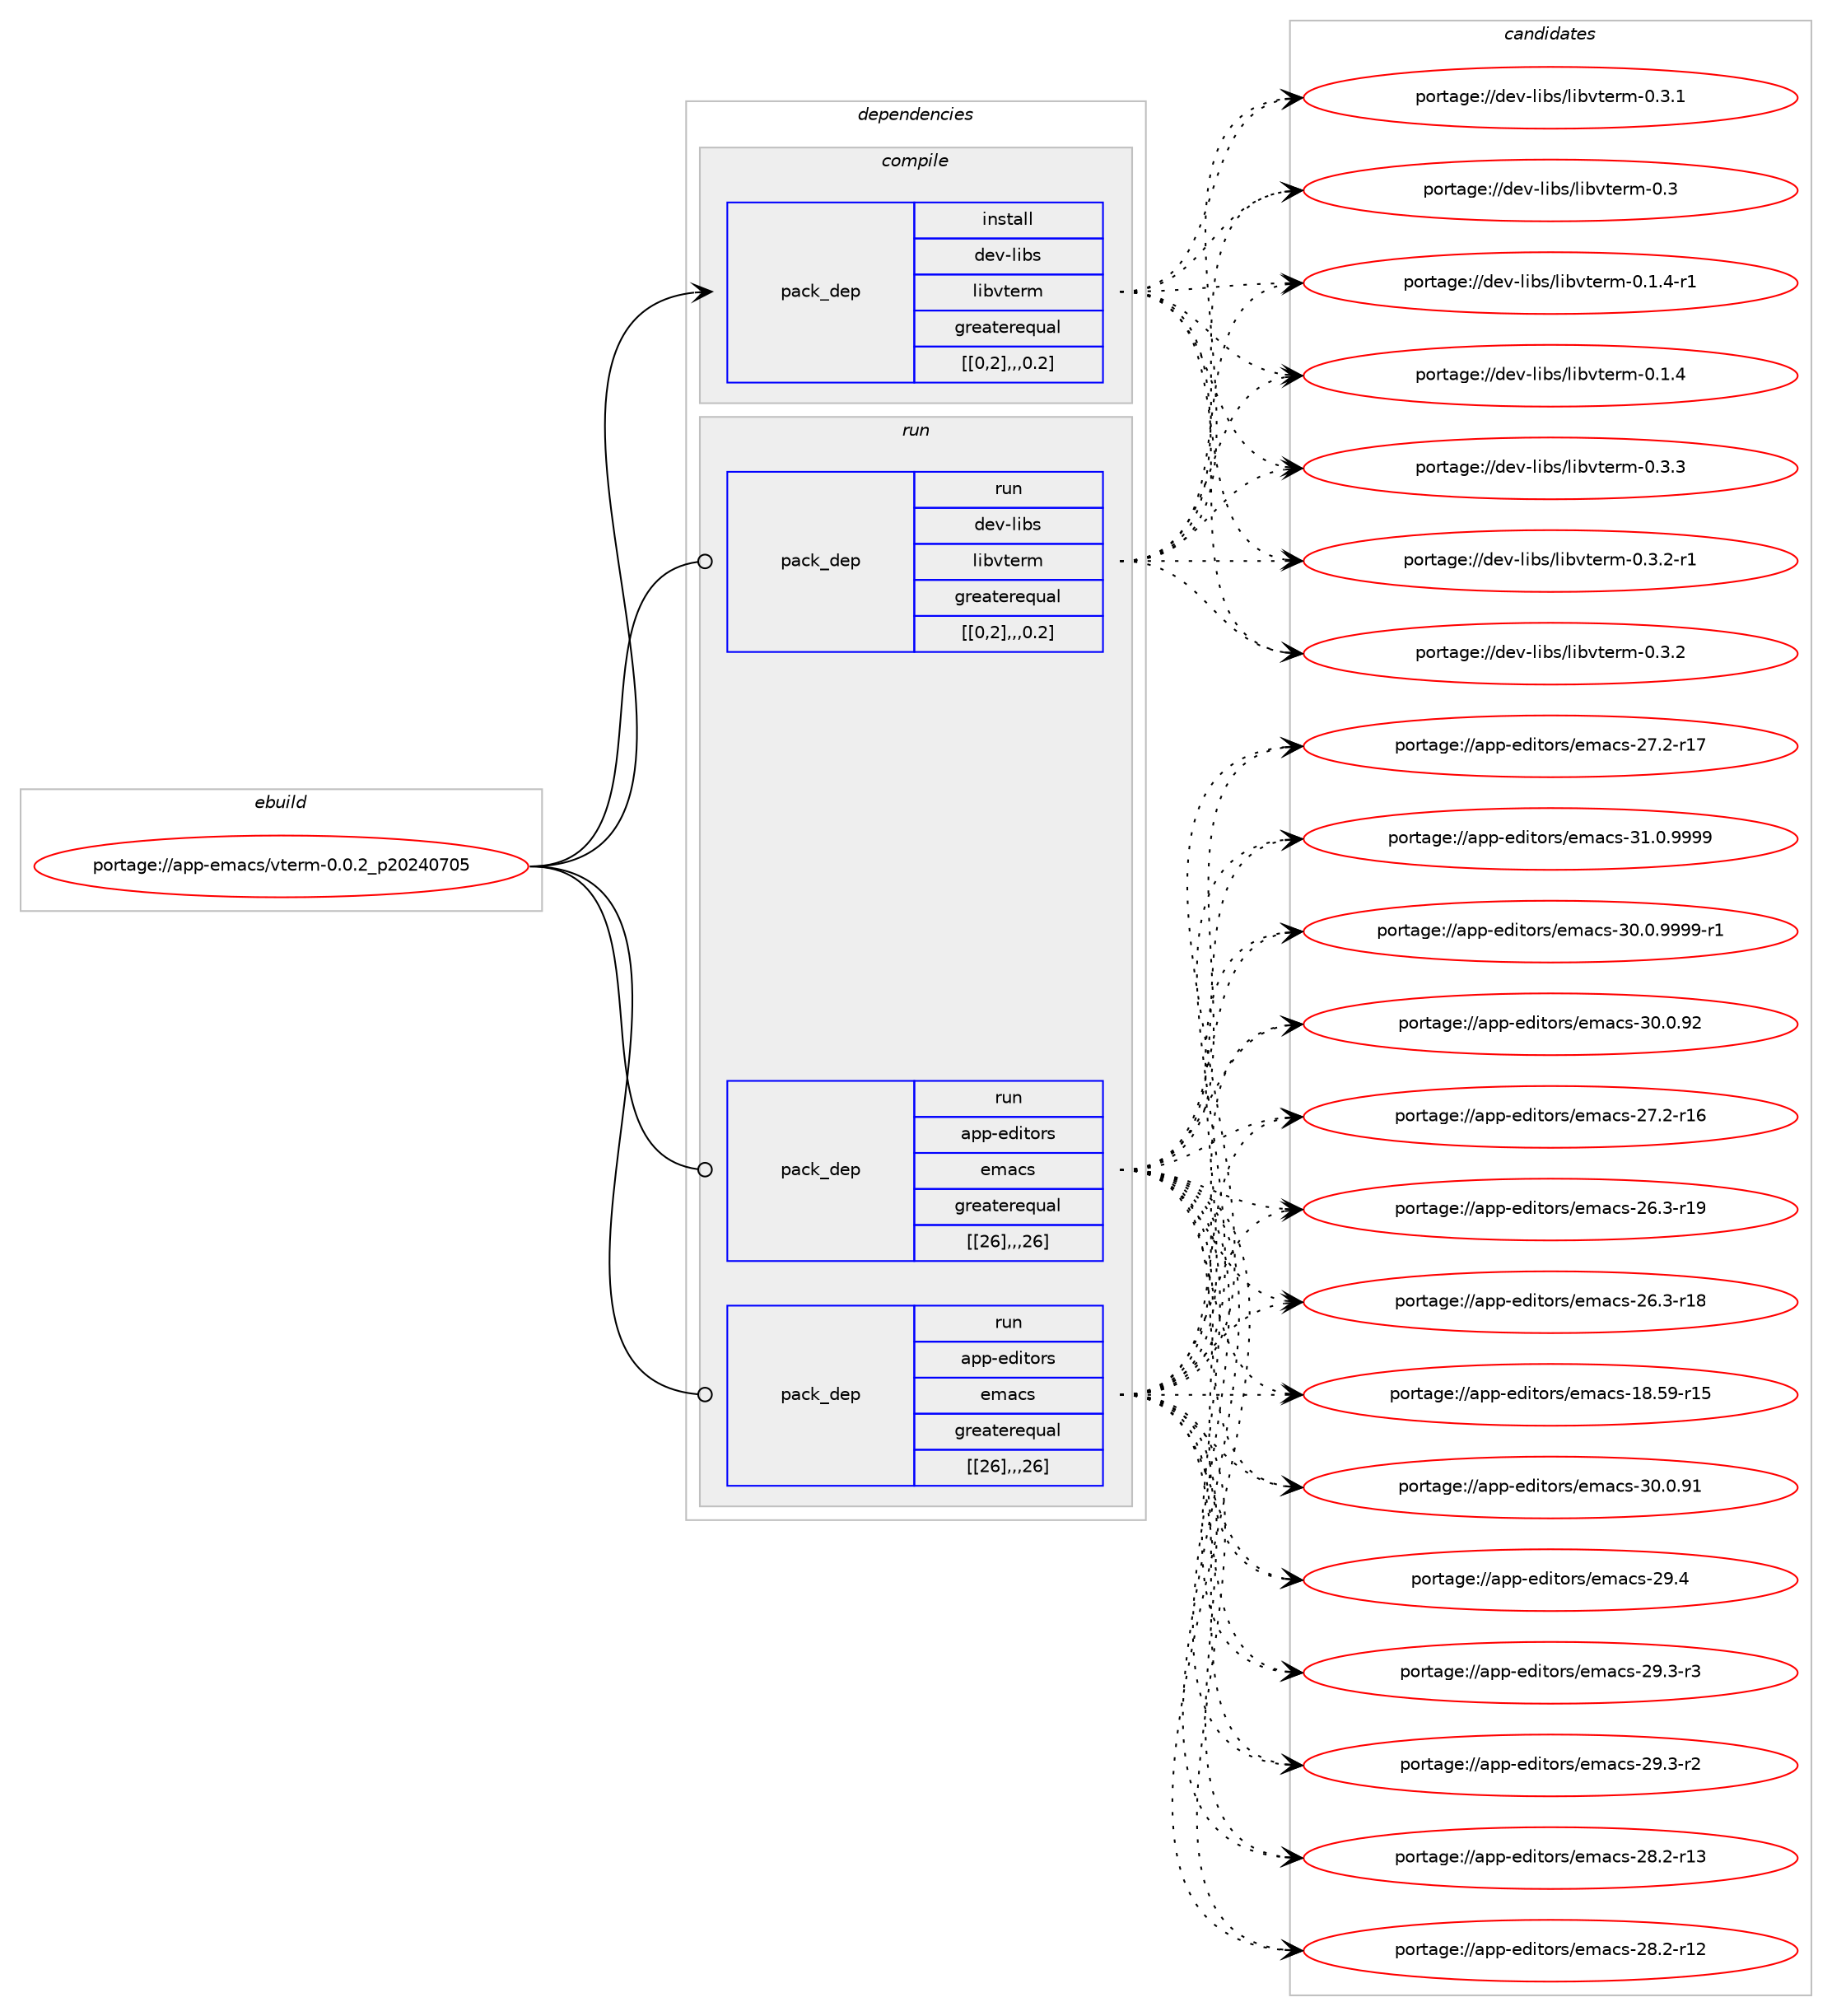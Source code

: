 digraph prolog {

# *************
# Graph options
# *************

newrank=true;
concentrate=true;
compound=true;
graph [rankdir=LR,fontname=Helvetica,fontsize=10,ranksep=1.5];#, ranksep=2.5, nodesep=0.2];
edge  [arrowhead=vee];
node  [fontname=Helvetica,fontsize=10];

# **********
# The ebuild
# **********

subgraph cluster_leftcol {
color=gray;
label=<<i>ebuild</i>>;
id [label="portage://app-emacs/vterm-0.0.2_p20240705", color=red, width=4, href="../app-emacs/vterm-0.0.2_p20240705.svg"];
}

# ****************
# The dependencies
# ****************

subgraph cluster_midcol {
color=gray;
label=<<i>dependencies</i>>;
subgraph cluster_compile {
fillcolor="#eeeeee";
style=filled;
label=<<i>compile</i>>;
subgraph pack17531 {
dependency24304 [label=<<TABLE BORDER="0" CELLBORDER="1" CELLSPACING="0" CELLPADDING="4" WIDTH="220"><TR><TD ROWSPAN="6" CELLPADDING="30">pack_dep</TD></TR><TR><TD WIDTH="110">install</TD></TR><TR><TD>dev-libs</TD></TR><TR><TD>libvterm</TD></TR><TR><TD>greaterequal</TD></TR><TR><TD>[[0,2],,,0.2]</TD></TR></TABLE>>, shape=none, color=blue];
}
id:e -> dependency24304:w [weight=20,style="solid",arrowhead="vee"];
}
subgraph cluster_compileandrun {
fillcolor="#eeeeee";
style=filled;
label=<<i>compile and run</i>>;
}
subgraph cluster_run {
fillcolor="#eeeeee";
style=filled;
label=<<i>run</i>>;
subgraph pack17535 {
dependency24309 [label=<<TABLE BORDER="0" CELLBORDER="1" CELLSPACING="0" CELLPADDING="4" WIDTH="220"><TR><TD ROWSPAN="6" CELLPADDING="30">pack_dep</TD></TR><TR><TD WIDTH="110">run</TD></TR><TR><TD>app-editors</TD></TR><TR><TD>emacs</TD></TR><TR><TD>greaterequal</TD></TR><TR><TD>[[26],,,26]</TD></TR></TABLE>>, shape=none, color=blue];
}
id:e -> dependency24309:w [weight=20,style="solid",arrowhead="odot"];
subgraph pack17540 {
dependency24314 [label=<<TABLE BORDER="0" CELLBORDER="1" CELLSPACING="0" CELLPADDING="4" WIDTH="220"><TR><TD ROWSPAN="6" CELLPADDING="30">pack_dep</TD></TR><TR><TD WIDTH="110">run</TD></TR><TR><TD>app-editors</TD></TR><TR><TD>emacs</TD></TR><TR><TD>greaterequal</TD></TR><TR><TD>[[26],,,26]</TD></TR></TABLE>>, shape=none, color=blue];
}
id:e -> dependency24314:w [weight=20,style="solid",arrowhead="odot"];
subgraph pack17544 {
dependency24318 [label=<<TABLE BORDER="0" CELLBORDER="1" CELLSPACING="0" CELLPADDING="4" WIDTH="220"><TR><TD ROWSPAN="6" CELLPADDING="30">pack_dep</TD></TR><TR><TD WIDTH="110">run</TD></TR><TR><TD>dev-libs</TD></TR><TR><TD>libvterm</TD></TR><TR><TD>greaterequal</TD></TR><TR><TD>[[0,2],,,0.2]</TD></TR></TABLE>>, shape=none, color=blue];
}
id:e -> dependency24318:w [weight=20,style="solid",arrowhead="odot"];
}
}

# **************
# The candidates
# **************

subgraph cluster_choices {
rank=same;
color=gray;
label=<<i>candidates</i>>;

subgraph choice17478 {
color=black;
nodesep=1;
choice10010111845108105981154710810598118116101114109454846514651 [label="portage://dev-libs/libvterm-0.3.3", color=red, width=4,href="../dev-libs/libvterm-0.3.3.svg"];
choice100101118451081059811547108105981181161011141094548465146504511449 [label="portage://dev-libs/libvterm-0.3.2-r1", color=red, width=4,href="../dev-libs/libvterm-0.3.2-r1.svg"];
choice10010111845108105981154710810598118116101114109454846514650 [label="portage://dev-libs/libvterm-0.3.2", color=red, width=4,href="../dev-libs/libvterm-0.3.2.svg"];
choice10010111845108105981154710810598118116101114109454846514649 [label="portage://dev-libs/libvterm-0.3.1", color=red, width=4,href="../dev-libs/libvterm-0.3.1.svg"];
choice1001011184510810598115471081059811811610111410945484651 [label="portage://dev-libs/libvterm-0.3", color=red, width=4,href="../dev-libs/libvterm-0.3.svg"];
choice100101118451081059811547108105981181161011141094548464946524511449 [label="portage://dev-libs/libvterm-0.1.4-r1", color=red, width=4,href="../dev-libs/libvterm-0.1.4-r1.svg"];
choice10010111845108105981154710810598118116101114109454846494652 [label="portage://dev-libs/libvterm-0.1.4", color=red, width=4,href="../dev-libs/libvterm-0.1.4.svg"];
dependency24304:e -> choice10010111845108105981154710810598118116101114109454846514651:w [style=dotted,weight="100"];
dependency24304:e -> choice100101118451081059811547108105981181161011141094548465146504511449:w [style=dotted,weight="100"];
dependency24304:e -> choice10010111845108105981154710810598118116101114109454846514650:w [style=dotted,weight="100"];
dependency24304:e -> choice10010111845108105981154710810598118116101114109454846514649:w [style=dotted,weight="100"];
dependency24304:e -> choice1001011184510810598115471081059811811610111410945484651:w [style=dotted,weight="100"];
dependency24304:e -> choice100101118451081059811547108105981181161011141094548464946524511449:w [style=dotted,weight="100"];
dependency24304:e -> choice10010111845108105981154710810598118116101114109454846494652:w [style=dotted,weight="100"];
}
subgraph choice17485 {
color=black;
nodesep=1;
choice971121124510110010511611111411547101109979911545514946484657575757 [label="portage://app-editors/emacs-31.0.9999", color=red, width=4,href="../app-editors/emacs-31.0.9999.svg"];
choice9711211245101100105116111114115471011099799115455148464846575757574511449 [label="portage://app-editors/emacs-30.0.9999-r1", color=red, width=4,href="../app-editors/emacs-30.0.9999-r1.svg"];
choice97112112451011001051161111141154710110997991154551484648465750 [label="portage://app-editors/emacs-30.0.92", color=red, width=4,href="../app-editors/emacs-30.0.92.svg"];
choice97112112451011001051161111141154710110997991154551484648465749 [label="portage://app-editors/emacs-30.0.91", color=red, width=4,href="../app-editors/emacs-30.0.91.svg"];
choice97112112451011001051161111141154710110997991154550574652 [label="portage://app-editors/emacs-29.4", color=red, width=4,href="../app-editors/emacs-29.4.svg"];
choice971121124510110010511611111411547101109979911545505746514511451 [label="portage://app-editors/emacs-29.3-r3", color=red, width=4,href="../app-editors/emacs-29.3-r3.svg"];
choice971121124510110010511611111411547101109979911545505746514511450 [label="portage://app-editors/emacs-29.3-r2", color=red, width=4,href="../app-editors/emacs-29.3-r2.svg"];
choice97112112451011001051161111141154710110997991154550564650451144951 [label="portage://app-editors/emacs-28.2-r13", color=red, width=4,href="../app-editors/emacs-28.2-r13.svg"];
choice97112112451011001051161111141154710110997991154550564650451144950 [label="portage://app-editors/emacs-28.2-r12", color=red, width=4,href="../app-editors/emacs-28.2-r12.svg"];
choice97112112451011001051161111141154710110997991154550554650451144955 [label="portage://app-editors/emacs-27.2-r17", color=red, width=4,href="../app-editors/emacs-27.2-r17.svg"];
choice97112112451011001051161111141154710110997991154550554650451144954 [label="portage://app-editors/emacs-27.2-r16", color=red, width=4,href="../app-editors/emacs-27.2-r16.svg"];
choice97112112451011001051161111141154710110997991154550544651451144957 [label="portage://app-editors/emacs-26.3-r19", color=red, width=4,href="../app-editors/emacs-26.3-r19.svg"];
choice97112112451011001051161111141154710110997991154550544651451144956 [label="portage://app-editors/emacs-26.3-r18", color=red, width=4,href="../app-editors/emacs-26.3-r18.svg"];
choice9711211245101100105116111114115471011099799115454956465357451144953 [label="portage://app-editors/emacs-18.59-r15", color=red, width=4,href="../app-editors/emacs-18.59-r15.svg"];
dependency24309:e -> choice971121124510110010511611111411547101109979911545514946484657575757:w [style=dotted,weight="100"];
dependency24309:e -> choice9711211245101100105116111114115471011099799115455148464846575757574511449:w [style=dotted,weight="100"];
dependency24309:e -> choice97112112451011001051161111141154710110997991154551484648465750:w [style=dotted,weight="100"];
dependency24309:e -> choice97112112451011001051161111141154710110997991154551484648465749:w [style=dotted,weight="100"];
dependency24309:e -> choice97112112451011001051161111141154710110997991154550574652:w [style=dotted,weight="100"];
dependency24309:e -> choice971121124510110010511611111411547101109979911545505746514511451:w [style=dotted,weight="100"];
dependency24309:e -> choice971121124510110010511611111411547101109979911545505746514511450:w [style=dotted,weight="100"];
dependency24309:e -> choice97112112451011001051161111141154710110997991154550564650451144951:w [style=dotted,weight="100"];
dependency24309:e -> choice97112112451011001051161111141154710110997991154550564650451144950:w [style=dotted,weight="100"];
dependency24309:e -> choice97112112451011001051161111141154710110997991154550554650451144955:w [style=dotted,weight="100"];
dependency24309:e -> choice97112112451011001051161111141154710110997991154550554650451144954:w [style=dotted,weight="100"];
dependency24309:e -> choice97112112451011001051161111141154710110997991154550544651451144957:w [style=dotted,weight="100"];
dependency24309:e -> choice97112112451011001051161111141154710110997991154550544651451144956:w [style=dotted,weight="100"];
dependency24309:e -> choice9711211245101100105116111114115471011099799115454956465357451144953:w [style=dotted,weight="100"];
}
subgraph choice17497 {
color=black;
nodesep=1;
choice971121124510110010511611111411547101109979911545514946484657575757 [label="portage://app-editors/emacs-31.0.9999", color=red, width=4,href="../app-editors/emacs-31.0.9999.svg"];
choice9711211245101100105116111114115471011099799115455148464846575757574511449 [label="portage://app-editors/emacs-30.0.9999-r1", color=red, width=4,href="../app-editors/emacs-30.0.9999-r1.svg"];
choice97112112451011001051161111141154710110997991154551484648465750 [label="portage://app-editors/emacs-30.0.92", color=red, width=4,href="../app-editors/emacs-30.0.92.svg"];
choice97112112451011001051161111141154710110997991154551484648465749 [label="portage://app-editors/emacs-30.0.91", color=red, width=4,href="../app-editors/emacs-30.0.91.svg"];
choice97112112451011001051161111141154710110997991154550574652 [label="portage://app-editors/emacs-29.4", color=red, width=4,href="../app-editors/emacs-29.4.svg"];
choice971121124510110010511611111411547101109979911545505746514511451 [label="portage://app-editors/emacs-29.3-r3", color=red, width=4,href="../app-editors/emacs-29.3-r3.svg"];
choice971121124510110010511611111411547101109979911545505746514511450 [label="portage://app-editors/emacs-29.3-r2", color=red, width=4,href="../app-editors/emacs-29.3-r2.svg"];
choice97112112451011001051161111141154710110997991154550564650451144951 [label="portage://app-editors/emacs-28.2-r13", color=red, width=4,href="../app-editors/emacs-28.2-r13.svg"];
choice97112112451011001051161111141154710110997991154550564650451144950 [label="portage://app-editors/emacs-28.2-r12", color=red, width=4,href="../app-editors/emacs-28.2-r12.svg"];
choice97112112451011001051161111141154710110997991154550554650451144955 [label="portage://app-editors/emacs-27.2-r17", color=red, width=4,href="../app-editors/emacs-27.2-r17.svg"];
choice97112112451011001051161111141154710110997991154550554650451144954 [label="portage://app-editors/emacs-27.2-r16", color=red, width=4,href="../app-editors/emacs-27.2-r16.svg"];
choice97112112451011001051161111141154710110997991154550544651451144957 [label="portage://app-editors/emacs-26.3-r19", color=red, width=4,href="../app-editors/emacs-26.3-r19.svg"];
choice97112112451011001051161111141154710110997991154550544651451144956 [label="portage://app-editors/emacs-26.3-r18", color=red, width=4,href="../app-editors/emacs-26.3-r18.svg"];
choice9711211245101100105116111114115471011099799115454956465357451144953 [label="portage://app-editors/emacs-18.59-r15", color=red, width=4,href="../app-editors/emacs-18.59-r15.svg"];
dependency24314:e -> choice971121124510110010511611111411547101109979911545514946484657575757:w [style=dotted,weight="100"];
dependency24314:e -> choice9711211245101100105116111114115471011099799115455148464846575757574511449:w [style=dotted,weight="100"];
dependency24314:e -> choice97112112451011001051161111141154710110997991154551484648465750:w [style=dotted,weight="100"];
dependency24314:e -> choice97112112451011001051161111141154710110997991154551484648465749:w [style=dotted,weight="100"];
dependency24314:e -> choice97112112451011001051161111141154710110997991154550574652:w [style=dotted,weight="100"];
dependency24314:e -> choice971121124510110010511611111411547101109979911545505746514511451:w [style=dotted,weight="100"];
dependency24314:e -> choice971121124510110010511611111411547101109979911545505746514511450:w [style=dotted,weight="100"];
dependency24314:e -> choice97112112451011001051161111141154710110997991154550564650451144951:w [style=dotted,weight="100"];
dependency24314:e -> choice97112112451011001051161111141154710110997991154550564650451144950:w [style=dotted,weight="100"];
dependency24314:e -> choice97112112451011001051161111141154710110997991154550554650451144955:w [style=dotted,weight="100"];
dependency24314:e -> choice97112112451011001051161111141154710110997991154550554650451144954:w [style=dotted,weight="100"];
dependency24314:e -> choice97112112451011001051161111141154710110997991154550544651451144957:w [style=dotted,weight="100"];
dependency24314:e -> choice97112112451011001051161111141154710110997991154550544651451144956:w [style=dotted,weight="100"];
dependency24314:e -> choice9711211245101100105116111114115471011099799115454956465357451144953:w [style=dotted,weight="100"];
}
subgraph choice17518 {
color=black;
nodesep=1;
choice10010111845108105981154710810598118116101114109454846514651 [label="portage://dev-libs/libvterm-0.3.3", color=red, width=4,href="../dev-libs/libvterm-0.3.3.svg"];
choice100101118451081059811547108105981181161011141094548465146504511449 [label="portage://dev-libs/libvterm-0.3.2-r1", color=red, width=4,href="../dev-libs/libvterm-0.3.2-r1.svg"];
choice10010111845108105981154710810598118116101114109454846514650 [label="portage://dev-libs/libvterm-0.3.2", color=red, width=4,href="../dev-libs/libvterm-0.3.2.svg"];
choice10010111845108105981154710810598118116101114109454846514649 [label="portage://dev-libs/libvterm-0.3.1", color=red, width=4,href="../dev-libs/libvterm-0.3.1.svg"];
choice1001011184510810598115471081059811811610111410945484651 [label="portage://dev-libs/libvterm-0.3", color=red, width=4,href="../dev-libs/libvterm-0.3.svg"];
choice100101118451081059811547108105981181161011141094548464946524511449 [label="portage://dev-libs/libvterm-0.1.4-r1", color=red, width=4,href="../dev-libs/libvterm-0.1.4-r1.svg"];
choice10010111845108105981154710810598118116101114109454846494652 [label="portage://dev-libs/libvterm-0.1.4", color=red, width=4,href="../dev-libs/libvterm-0.1.4.svg"];
dependency24318:e -> choice10010111845108105981154710810598118116101114109454846514651:w [style=dotted,weight="100"];
dependency24318:e -> choice100101118451081059811547108105981181161011141094548465146504511449:w [style=dotted,weight="100"];
dependency24318:e -> choice10010111845108105981154710810598118116101114109454846514650:w [style=dotted,weight="100"];
dependency24318:e -> choice10010111845108105981154710810598118116101114109454846514649:w [style=dotted,weight="100"];
dependency24318:e -> choice1001011184510810598115471081059811811610111410945484651:w [style=dotted,weight="100"];
dependency24318:e -> choice100101118451081059811547108105981181161011141094548464946524511449:w [style=dotted,weight="100"];
dependency24318:e -> choice10010111845108105981154710810598118116101114109454846494652:w [style=dotted,weight="100"];
}
}

}
